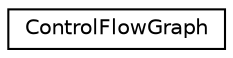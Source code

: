 digraph "Иерархия классов. Графический вид."
{
 // INTERACTIVE_SVG=YES
 // LATEX_PDF_SIZE
  edge [fontname="Helvetica",fontsize="10",labelfontname="Helvetica",labelfontsize="10"];
  node [fontname="Helvetica",fontsize="10",shape=record];
  rankdir="LR";
  Node0 [label="ControlFlowGraph",height=0.2,width=0.4,color="black", fillcolor="white", style="filled",URL="$classControlFlowGraph.html",tooltip=" "];
}
